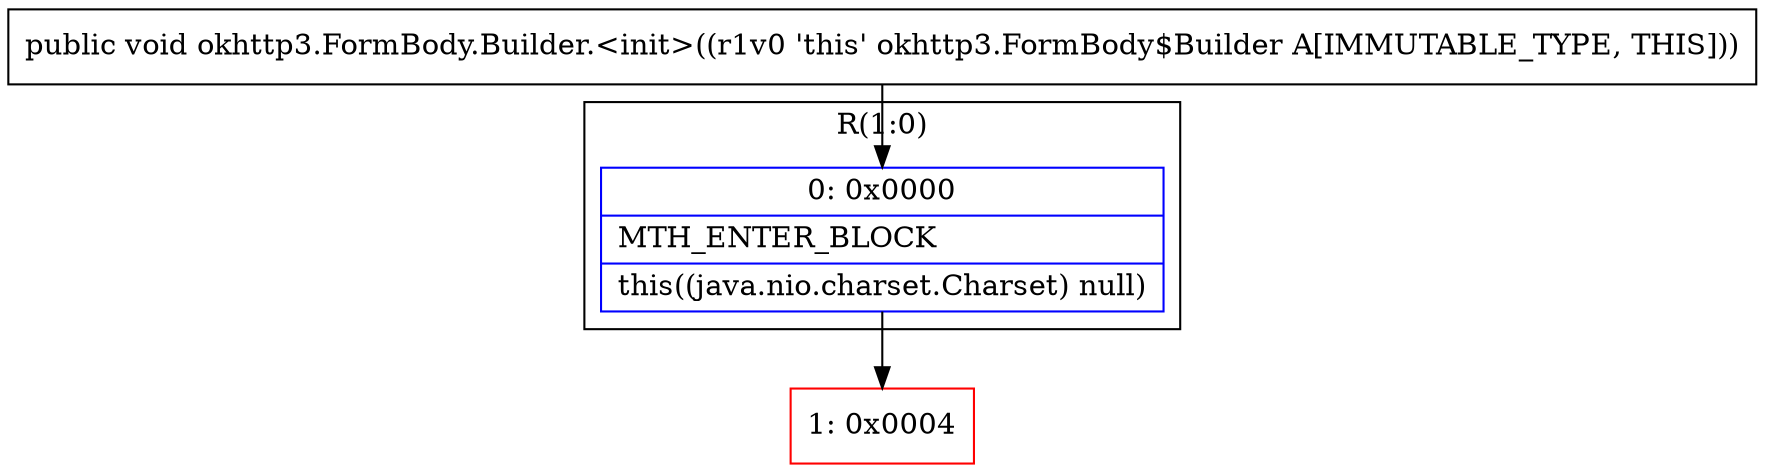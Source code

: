 digraph "CFG forokhttp3.FormBody.Builder.\<init\>()V" {
subgraph cluster_Region_1530787108 {
label = "R(1:0)";
node [shape=record,color=blue];
Node_0 [shape=record,label="{0\:\ 0x0000|MTH_ENTER_BLOCK\l|this((java.nio.charset.Charset) null)\l}"];
}
Node_1 [shape=record,color=red,label="{1\:\ 0x0004}"];
MethodNode[shape=record,label="{public void okhttp3.FormBody.Builder.\<init\>((r1v0 'this' okhttp3.FormBody$Builder A[IMMUTABLE_TYPE, THIS])) }"];
MethodNode -> Node_0;
Node_0 -> Node_1;
}

